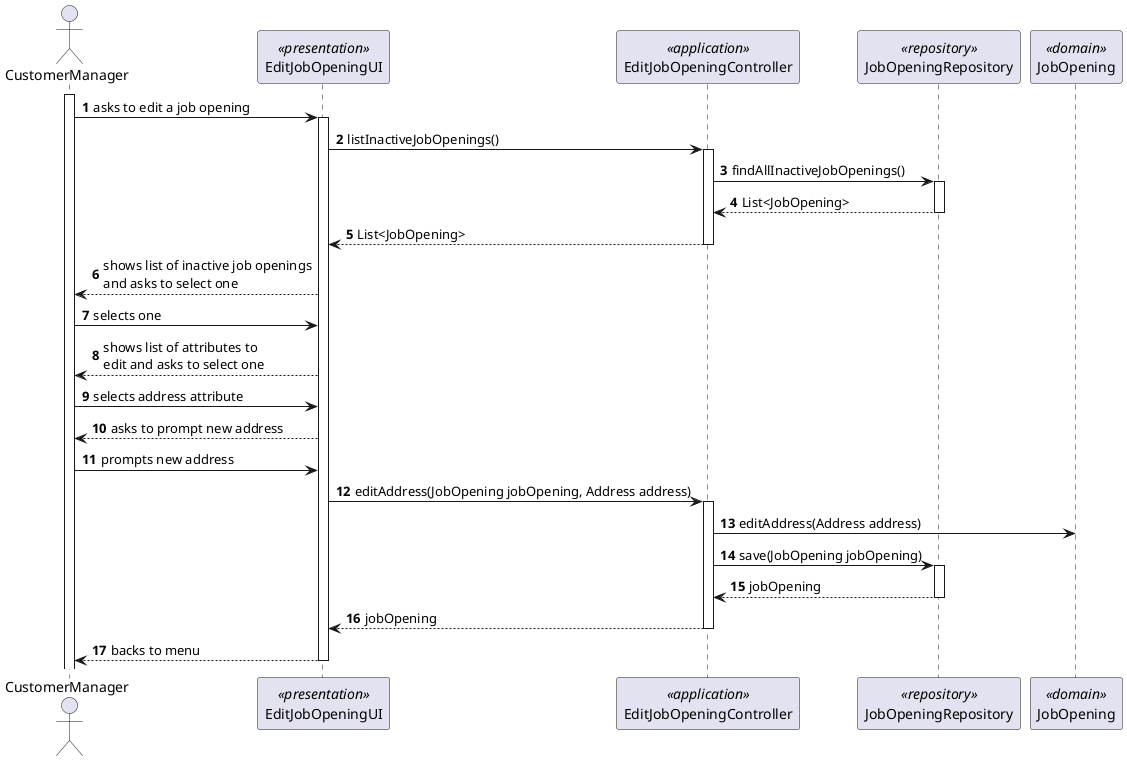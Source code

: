 @startuml
'https://plantuml.com/sequence-diagram

autonumber

actor CustomerManager
participant EditJobOpeningUI <<presentation>>
participant EditJobOpeningController <<application>>
participant JobOpeningRepository <<repository>>
participant JobOpening <<domain>>

activate CustomerManager
CustomerManager -> EditJobOpeningUI : asks to edit a job opening
activate EditJobOpeningUI
EditJobOpeningUI -> EditJobOpeningController : listInactiveJobOpenings()
activate EditJobOpeningController
EditJobOpeningController -> JobOpeningRepository : findAllInactiveJobOpenings()
activate JobOpeningRepository
JobOpeningRepository --> EditJobOpeningController : List<JobOpening>
deactivate JobOpeningRepository
EditJobOpeningController --> EditJobOpeningUI : List<JobOpening>
deactivate EditJobOpeningController
EditJobOpeningUI --> CustomerManager : shows list of inactive job openings\nand asks to select one
CustomerManager -> EditJobOpeningUI : selects one
EditJobOpeningUI --> CustomerManager : shows list of attributes to\nedit and asks to select one
CustomerManager -> EditJobOpeningUI : selects address attribute
EditJobOpeningUI --> CustomerManager : asks to prompt new address
CustomerManager -> EditJobOpeningUI : prompts new address
EditJobOpeningUI -> EditJobOpeningController : editAddress(JobOpening jobOpening, Address address)
activate EditJobOpeningController
EditJobOpeningController -> JobOpening : editAddress(Address address)
EditJobOpeningController -> JobOpeningRepository : save(JobOpening jobOpening)
activate JobOpeningRepository
JobOpeningRepository --> EditJobOpeningController : jobOpening
deactivate JobOpeningRepository
EditJobOpeningController --> EditJobOpeningUI : jobOpening
deactivate EditJobOpeningController
EditJobOpeningUI --> CustomerManager : backs to menu
deactivate EditJobOpeningUI
@enduml